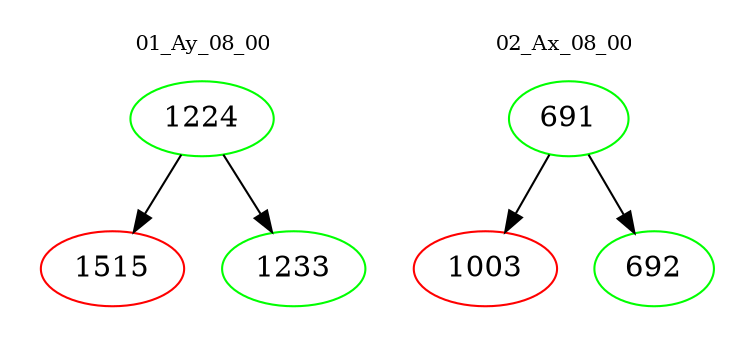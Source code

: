 digraph{
subgraph cluster_0 {
color = white
label = "01_Ay_08_00";
fontsize=10;
T0_1224 [label="1224", color="green"]
T0_1224 -> T0_1515 [color="black"]
T0_1515 [label="1515", color="red"]
T0_1224 -> T0_1233 [color="black"]
T0_1233 [label="1233", color="green"]
}
subgraph cluster_1 {
color = white
label = "02_Ax_08_00";
fontsize=10;
T1_691 [label="691", color="green"]
T1_691 -> T1_1003 [color="black"]
T1_1003 [label="1003", color="red"]
T1_691 -> T1_692 [color="black"]
T1_692 [label="692", color="green"]
}
}
